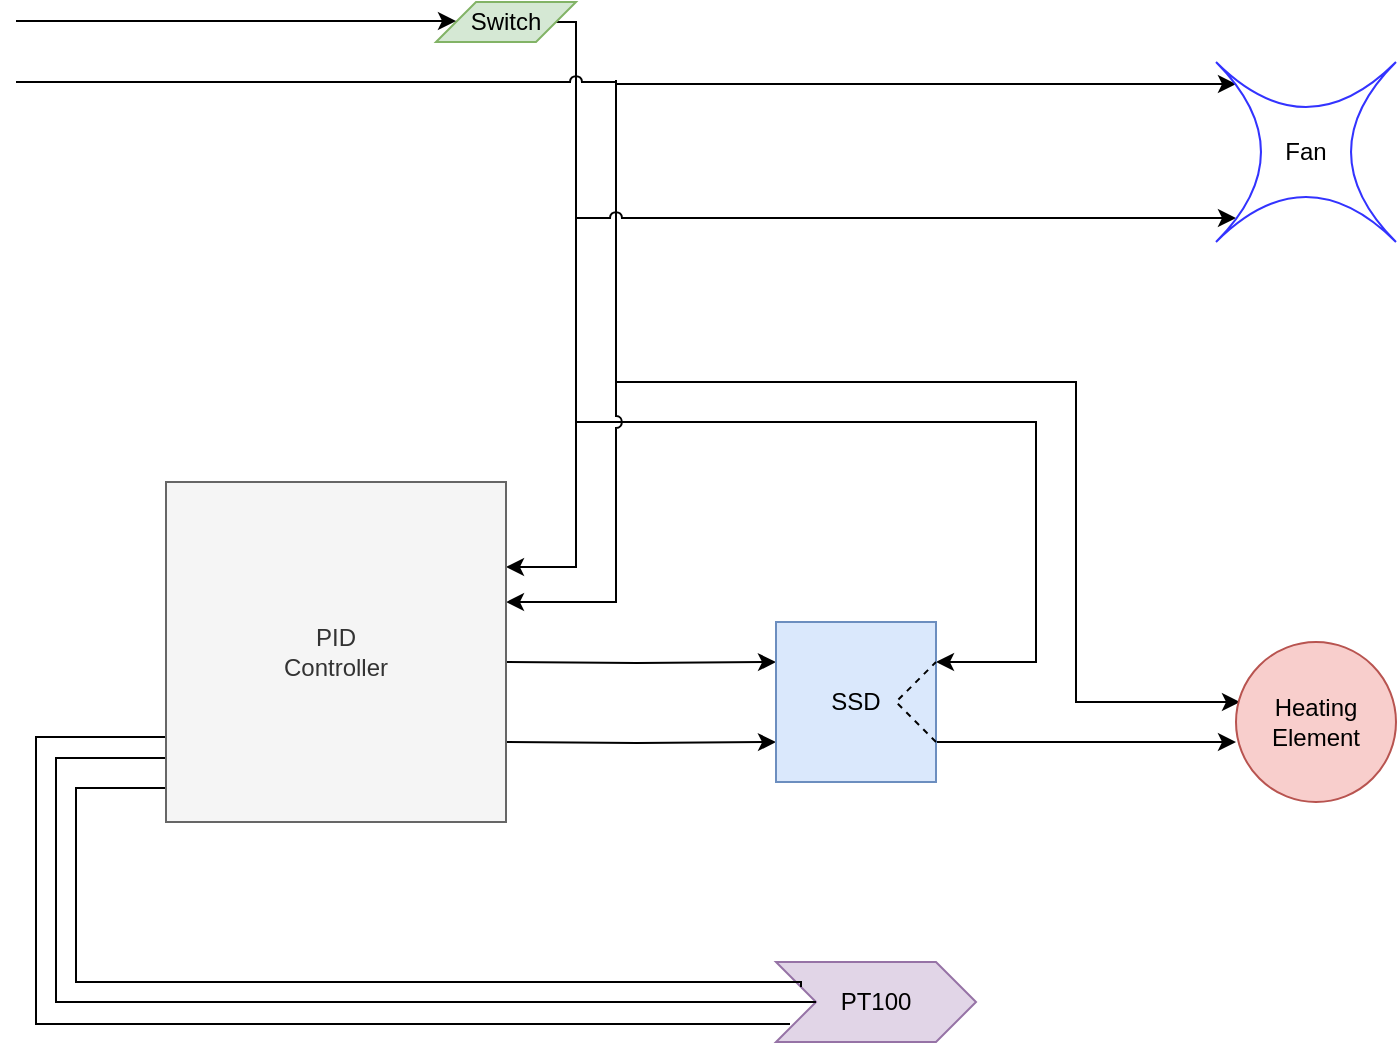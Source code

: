 <mxfile version="20.4.0" type="device"><diagram id="tBlXXHri1RlNwVfH4tLI" name="Seite-1"><mxGraphModel dx="1600" dy="998" grid="1" gridSize="10" guides="1" tooltips="1" connect="1" arrows="1" fold="1" page="1" pageScale="1" pageWidth="1169" pageHeight="827" math="0" shadow="0"><root><mxCell id="0"/><mxCell id="1" parent="0"/><mxCell id="R5WhmW5hockG41L0tTvn-11" style="edgeStyle=orthogonalEdgeStyle;rounded=0;orthogonalLoop=1;jettySize=auto;html=1;exitX=0;exitY=0.75;exitDx=0;exitDy=0;entryX=0.07;entryY=0.775;entryDx=0;entryDy=0;entryPerimeter=0;endArrow=none;endFill=0;" parent="1" source="R5WhmW5hockG41L0tTvn-1" target="R5WhmW5hockG41L0tTvn-10" edge="1"><mxGeometry relative="1" as="geometry"><Array as="points"><mxPoint x="60" y="428"/><mxPoint x="60" y="571"/></Array></mxGeometry></mxCell><mxCell id="R5WhmW5hockG41L0tTvn-15" style="edgeStyle=orthogonalEdgeStyle;rounded=0;orthogonalLoop=1;jettySize=auto;html=1;entryX=0;entryY=0.25;entryDx=0;entryDy=0;" parent="1" target="R5WhmW5hockG41L0tTvn-14" edge="1"><mxGeometry relative="1" as="geometry"><mxPoint x="290" y="390" as="sourcePoint"/></mxGeometry></mxCell><mxCell id="R5WhmW5hockG41L0tTvn-16" style="edgeStyle=orthogonalEdgeStyle;rounded=0;orthogonalLoop=1;jettySize=auto;html=1;entryX=0;entryY=0.75;entryDx=0;entryDy=0;" parent="1" target="R5WhmW5hockG41L0tTvn-14" edge="1"><mxGeometry relative="1" as="geometry"><mxPoint x="290" y="430" as="sourcePoint"/></mxGeometry></mxCell><mxCell id="R5WhmW5hockG41L0tTvn-17" style="edgeStyle=orthogonalEdgeStyle;rounded=0;orthogonalLoop=1;jettySize=auto;html=1;entryX=1;entryY=0.25;entryDx=0;entryDy=0;jumpStyle=none;" parent="1" target="R5WhmW5hockG41L0tTvn-14" edge="1"><mxGeometry relative="1" as="geometry"><mxPoint x="330" y="270" as="sourcePoint"/><Array as="points"><mxPoint x="560" y="270"/><mxPoint x="560" y="390"/></Array></mxGeometry></mxCell><mxCell id="R5WhmW5hockG41L0tTvn-6" style="edgeStyle=orthogonalEdgeStyle;rounded=0;orthogonalLoop=1;jettySize=auto;html=1;exitX=1;exitY=0.5;exitDx=0;exitDy=0;entryX=1;entryY=0.25;entryDx=0;entryDy=0;" parent="1" source="R5WhmW5hockG41L0tTvn-2" target="R5WhmW5hockG41L0tTvn-1" edge="1"><mxGeometry relative="1" as="geometry"><Array as="points"><mxPoint x="330" y="70"/><mxPoint x="330" y="343"/></Array></mxGeometry></mxCell><mxCell id="R5WhmW5hockG41L0tTvn-2" value="Switch" style="shape=parallelogram;perimeter=parallelogramPerimeter;whiteSpace=wrap;html=1;fixedSize=1;fillColor=#d5e8d4;strokeColor=#82b366;" parent="1" vertex="1"><mxGeometry x="260" y="60" width="70" height="20" as="geometry"/></mxCell><mxCell id="R5WhmW5hockG41L0tTvn-7" value="" style="endArrow=classic;html=1;rounded=0;entryX=1;entryY=0.353;entryDx=0;entryDy=0;edgeStyle=orthogonalEdgeStyle;entryPerimeter=0;jumpStyle=arc;" parent="1" target="R5WhmW5hockG41L0tTvn-1" edge="1"><mxGeometry width="50" height="50" relative="1" as="geometry"><mxPoint x="50" y="100" as="sourcePoint"/><mxPoint x="280" y="150" as="targetPoint"/><Array as="points"><mxPoint x="350" y="100"/><mxPoint x="350" y="360"/></Array></mxGeometry></mxCell><mxCell id="R5WhmW5hockG41L0tTvn-8" value="" style="endArrow=classic;html=1;rounded=0;" parent="1" edge="1"><mxGeometry width="50" height="50" relative="1" as="geometry"><mxPoint x="50" y="69.5" as="sourcePoint"/><mxPoint x="270" y="69.5" as="targetPoint"/></mxGeometry></mxCell><mxCell id="R5WhmW5hockG41L0tTvn-10" value="PT100" style="shape=step;perimeter=stepPerimeter;whiteSpace=wrap;html=1;fixedSize=1;fillColor=#e1d5e7;strokeColor=#9673a6;" parent="1" vertex="1"><mxGeometry x="430" y="540" width="100" height="40" as="geometry"/></mxCell><mxCell id="R5WhmW5hockG41L0tTvn-12" style="edgeStyle=orthogonalEdgeStyle;rounded=0;orthogonalLoop=1;jettySize=auto;html=1;entryX=0;entryY=0.5;entryDx=0;entryDy=0;exitX=0;exitY=0.841;exitDx=0;exitDy=0;exitPerimeter=0;endArrow=none;endFill=0;" parent="1" source="R5WhmW5hockG41L0tTvn-1" target="R5WhmW5hockG41L0tTvn-10" edge="1"><mxGeometry relative="1" as="geometry"><mxPoint x="120" y="460" as="sourcePoint"/><mxPoint x="177" y="691" as="targetPoint"/><Array as="points"><mxPoint x="125" y="438"/><mxPoint x="70" y="438"/><mxPoint x="70" y="560"/></Array></mxGeometry></mxCell><mxCell id="R5WhmW5hockG41L0tTvn-13" style="edgeStyle=orthogonalEdgeStyle;rounded=0;orthogonalLoop=1;jettySize=auto;html=1;entryX=0;entryY=0.25;entryDx=0;entryDy=0;endArrow=none;endFill=0;" parent="1" target="R5WhmW5hockG41L0tTvn-10" edge="1"><mxGeometry relative="1" as="geometry"><mxPoint x="130" y="453" as="sourcePoint"/><mxPoint x="150" y="663" as="targetPoint"/><Array as="points"><mxPoint x="80" y="453"/><mxPoint x="80" y="550"/><mxPoint x="443" y="550"/></Array></mxGeometry></mxCell><mxCell id="R5WhmW5hockG41L0tTvn-18" style="edgeStyle=orthogonalEdgeStyle;rounded=0;orthogonalLoop=1;jettySize=auto;html=1;exitX=1;exitY=0.75;exitDx=0;exitDy=0;" parent="1" source="R5WhmW5hockG41L0tTvn-14" edge="1"><mxGeometry relative="1" as="geometry"><mxPoint x="660" y="430" as="targetPoint"/></mxGeometry></mxCell><mxCell id="R5WhmW5hockG41L0tTvn-20" style="edgeStyle=orthogonalEdgeStyle;rounded=0;orthogonalLoop=1;jettySize=auto;html=1;entryX=0.025;entryY=0.375;entryDx=0;entryDy=0;entryPerimeter=0;" parent="1" target="R5WhmW5hockG41L0tTvn-19" edge="1"><mxGeometry relative="1" as="geometry"><mxPoint x="350" y="250" as="sourcePoint"/><Array as="points"><mxPoint x="580" y="250"/><mxPoint x="580" y="410"/></Array></mxGeometry></mxCell><mxCell id="R5WhmW5hockG41L0tTvn-22" style="edgeStyle=orthogonalEdgeStyle;rounded=0;orthogonalLoop=1;jettySize=auto;html=1;entryX=0;entryY=0;entryDx=0;entryDy=32;entryPerimeter=0;endArrow=classic;endFill=1;jumpStyle=arc;" parent="1" edge="1"><mxGeometry relative="1" as="geometry"><mxPoint x="350" y="99" as="sourcePoint"/><mxPoint x="660" y="101" as="targetPoint"/><Array as="points"><mxPoint x="350" y="101"/></Array></mxGeometry></mxCell><mxCell id="R5WhmW5hockG41L0tTvn-14" value="SSD" style="whiteSpace=wrap;html=1;aspect=fixed;fillColor=#dae8fc;strokeColor=#6c8ebf;" parent="1" vertex="1"><mxGeometry x="430" y="370" width="80" height="80" as="geometry"/></mxCell><mxCell id="R5WhmW5hockG41L0tTvn-19" value="&lt;div&gt;Heating&lt;/div&gt;&lt;div&gt;Element&lt;br&gt;&lt;/div&gt;" style="ellipse;whiteSpace=wrap;html=1;aspect=fixed;fillColor=#f8cecc;strokeColor=#b85450;" parent="1" vertex="1"><mxGeometry x="660" y="380" width="80" height="80" as="geometry"/></mxCell><mxCell id="R5WhmW5hockG41L0tTvn-23" style="edgeStyle=orthogonalEdgeStyle;rounded=0;orthogonalLoop=1;jettySize=auto;html=1;endArrow=classic;endFill=1;entryX=0;entryY=0;entryDx=0;entryDy=48;entryPerimeter=0;jumpStyle=arc;" parent="1" edge="1"><mxGeometry relative="1" as="geometry"><mxPoint x="330" y="168" as="sourcePoint"/><mxPoint x="660" y="168" as="targetPoint"/></mxGeometry></mxCell><mxCell id="R5WhmW5hockG41L0tTvn-24" value="" style="endArrow=none;dashed=1;html=1;rounded=0;entryX=1;entryY=0.25;entryDx=0;entryDy=0;edgeStyle=orthogonalEdgeStyle;exitX=1;exitY=0.75;exitDx=0;exitDy=0;" parent="1" source="R5WhmW5hockG41L0tTvn-14" target="R5WhmW5hockG41L0tTvn-14" edge="1"><mxGeometry width="50" height="50" relative="1" as="geometry"><mxPoint x="600" y="640" as="sourcePoint"/><mxPoint x="650" y="590" as="targetPoint"/><Array as="points"><mxPoint x="490" y="410"/></Array></mxGeometry></mxCell><mxCell id="R5WhmW5hockG41L0tTvn-1" value="&lt;div&gt;PID&lt;/div&gt;&lt;div&gt;Controller&lt;br&gt;&lt;/div&gt;" style="whiteSpace=wrap;html=1;aspect=fixed;fillColor=#f5f5f5;fontColor=#333333;strokeColor=#666666;" parent="1" vertex="1"><mxGeometry x="125" y="300" width="170" height="170" as="geometry"/></mxCell><mxCell id="R5WhmW5hockG41L0tTvn-25" value="Fan" style="shape=switch;whiteSpace=wrap;html=1;strokeColor=#3333FF;" parent="1" vertex="1"><mxGeometry x="650" y="90" width="90" height="90" as="geometry"/></mxCell></root></mxGraphModel></diagram></mxfile>